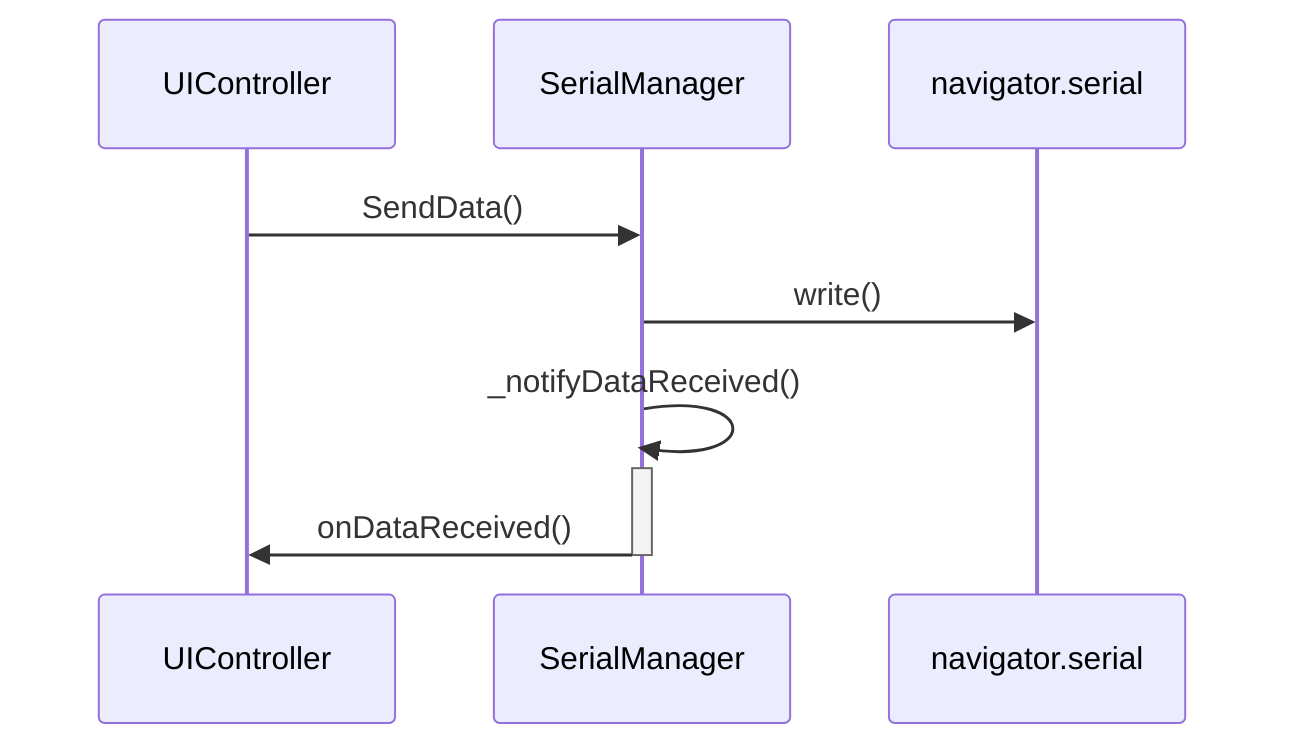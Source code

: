 sequenceDiagram
    participant UIController
    participant SerialManager
    participant navigator.serial

    UIController->>SerialManager: SendData()
    SerialManager->>navigator.serial: write()

    SerialManager->>+SerialManager: _notifyDataReceived()
    SerialManager->>-UIController: onDataReceived()